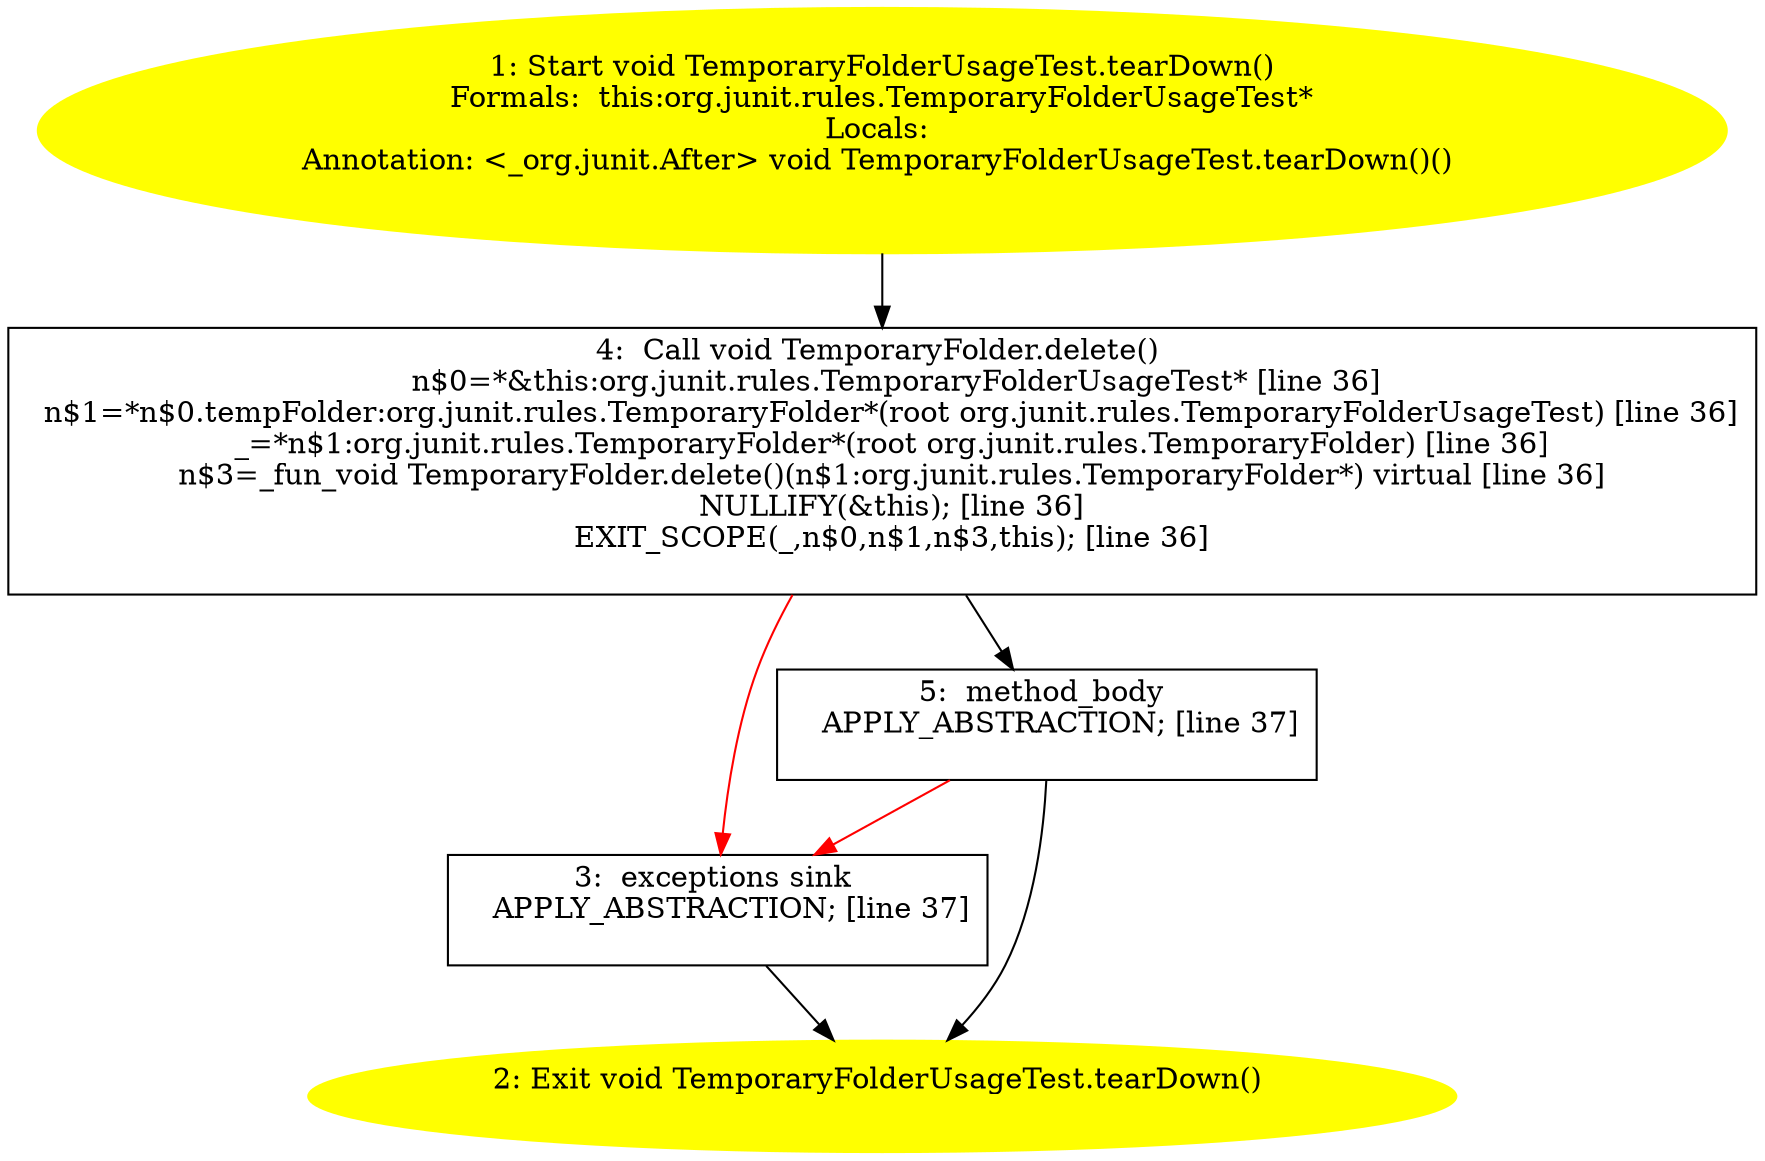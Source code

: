 /* @generated */
digraph cfg {
"org.junit.rules.TemporaryFolderUsageTest.tearDown():void.52fdcec1a7b362baad5228fc11749ee8_1" [label="1: Start void TemporaryFolderUsageTest.tearDown()\nFormals:  this:org.junit.rules.TemporaryFolderUsageTest*\nLocals: \nAnnotation: <_org.junit.After> void TemporaryFolderUsageTest.tearDown()() \n  " color=yellow style=filled]
	

	 "org.junit.rules.TemporaryFolderUsageTest.tearDown():void.52fdcec1a7b362baad5228fc11749ee8_1" -> "org.junit.rules.TemporaryFolderUsageTest.tearDown():void.52fdcec1a7b362baad5228fc11749ee8_4" ;
"org.junit.rules.TemporaryFolderUsageTest.tearDown():void.52fdcec1a7b362baad5228fc11749ee8_2" [label="2: Exit void TemporaryFolderUsageTest.tearDown() \n  " color=yellow style=filled]
	

"org.junit.rules.TemporaryFolderUsageTest.tearDown():void.52fdcec1a7b362baad5228fc11749ee8_3" [label="3:  exceptions sink \n   APPLY_ABSTRACTION; [line 37]\n " shape="box"]
	

	 "org.junit.rules.TemporaryFolderUsageTest.tearDown():void.52fdcec1a7b362baad5228fc11749ee8_3" -> "org.junit.rules.TemporaryFolderUsageTest.tearDown():void.52fdcec1a7b362baad5228fc11749ee8_2" ;
"org.junit.rules.TemporaryFolderUsageTest.tearDown():void.52fdcec1a7b362baad5228fc11749ee8_4" [label="4:  Call void TemporaryFolder.delete() \n   n$0=*&this:org.junit.rules.TemporaryFolderUsageTest* [line 36]\n  n$1=*n$0.tempFolder:org.junit.rules.TemporaryFolder*(root org.junit.rules.TemporaryFolderUsageTest) [line 36]\n  _=*n$1:org.junit.rules.TemporaryFolder*(root org.junit.rules.TemporaryFolder) [line 36]\n  n$3=_fun_void TemporaryFolder.delete()(n$1:org.junit.rules.TemporaryFolder*) virtual [line 36]\n  NULLIFY(&this); [line 36]\n  EXIT_SCOPE(_,n$0,n$1,n$3,this); [line 36]\n " shape="box"]
	

	 "org.junit.rules.TemporaryFolderUsageTest.tearDown():void.52fdcec1a7b362baad5228fc11749ee8_4" -> "org.junit.rules.TemporaryFolderUsageTest.tearDown():void.52fdcec1a7b362baad5228fc11749ee8_5" ;
	 "org.junit.rules.TemporaryFolderUsageTest.tearDown():void.52fdcec1a7b362baad5228fc11749ee8_4" -> "org.junit.rules.TemporaryFolderUsageTest.tearDown():void.52fdcec1a7b362baad5228fc11749ee8_3" [color="red" ];
"org.junit.rules.TemporaryFolderUsageTest.tearDown():void.52fdcec1a7b362baad5228fc11749ee8_5" [label="5:  method_body \n   APPLY_ABSTRACTION; [line 37]\n " shape="box"]
	

	 "org.junit.rules.TemporaryFolderUsageTest.tearDown():void.52fdcec1a7b362baad5228fc11749ee8_5" -> "org.junit.rules.TemporaryFolderUsageTest.tearDown():void.52fdcec1a7b362baad5228fc11749ee8_2" ;
	 "org.junit.rules.TemporaryFolderUsageTest.tearDown():void.52fdcec1a7b362baad5228fc11749ee8_5" -> "org.junit.rules.TemporaryFolderUsageTest.tearDown():void.52fdcec1a7b362baad5228fc11749ee8_3" [color="red" ];
}
